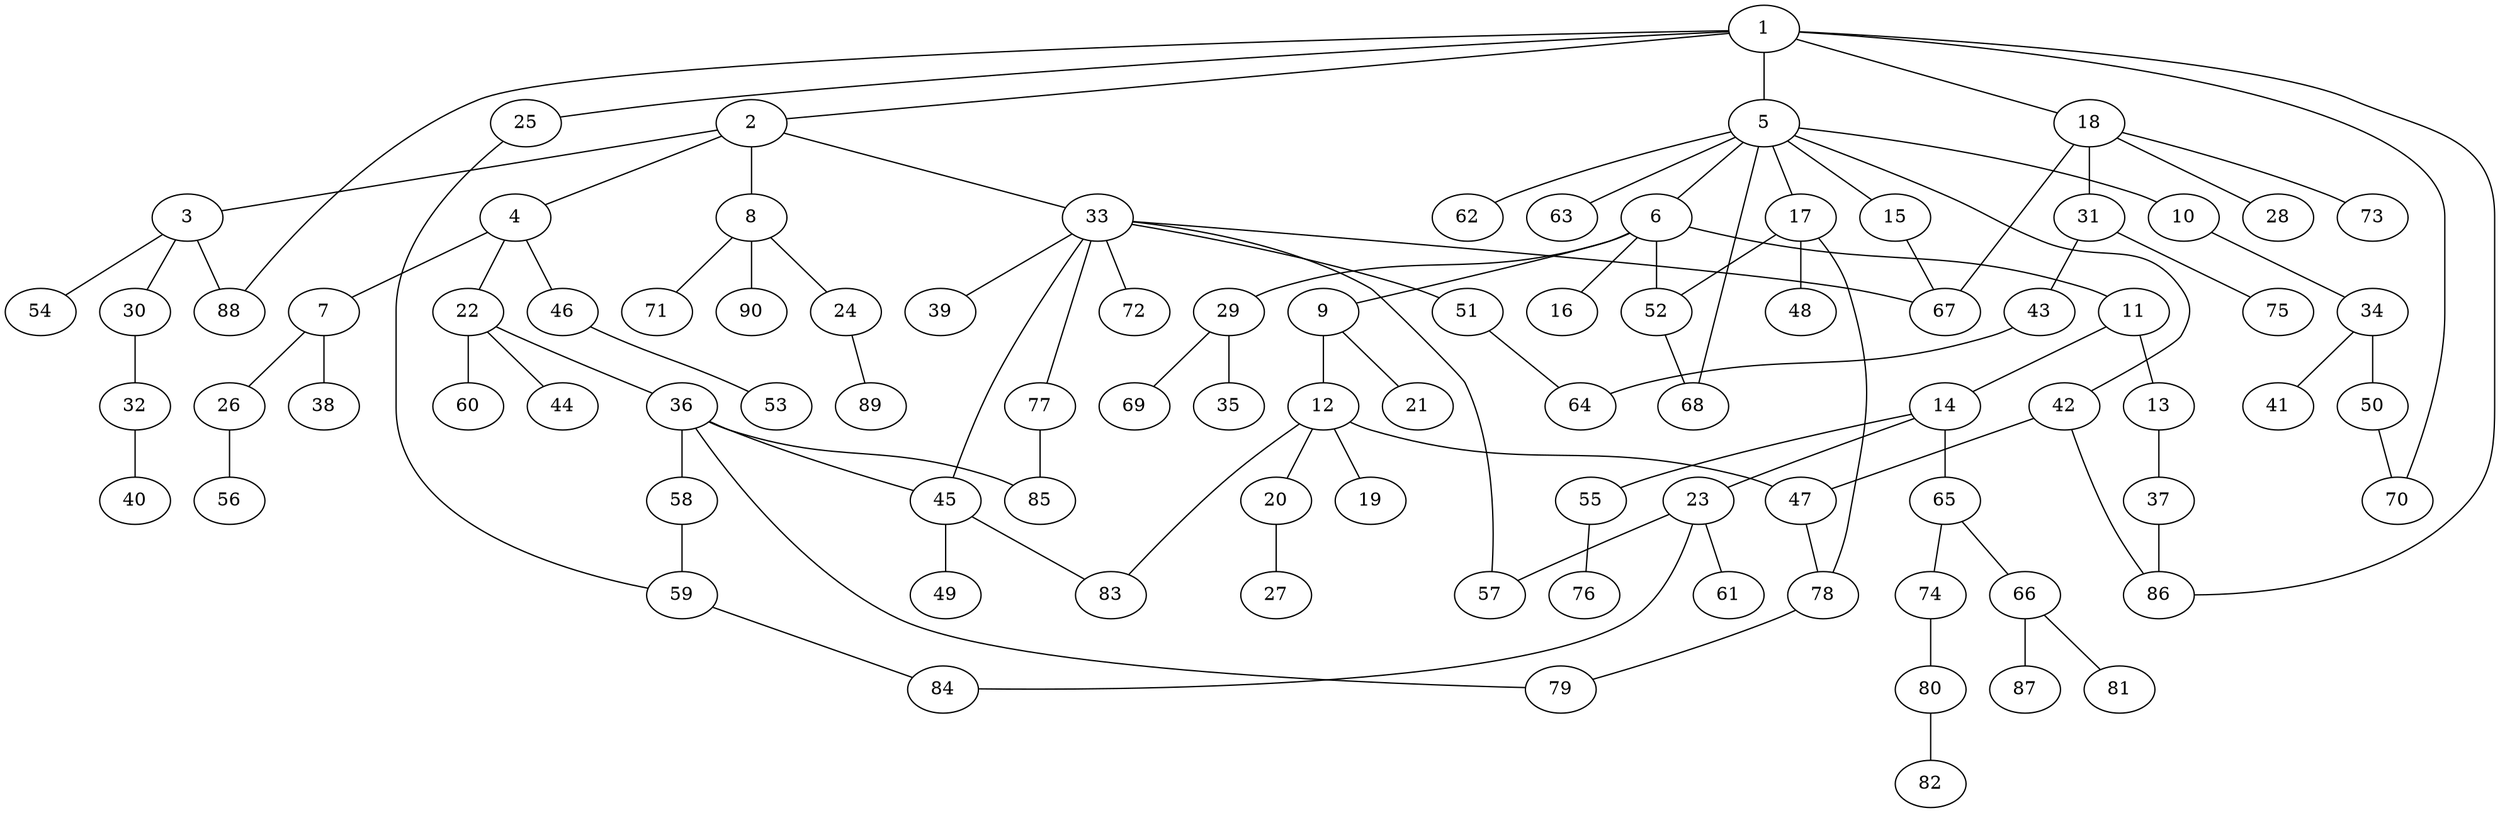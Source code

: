 graph graphname {1--2
1--5
1--18
1--25
1--70
1--86
1--88
2--3
2--4
2--8
2--33
3--30
3--54
3--88
4--7
4--22
4--46
5--6
5--10
5--15
5--17
5--42
5--62
5--63
5--68
6--9
6--11
6--16
6--29
6--52
7--26
7--38
8--24
8--71
8--90
9--12
9--21
10--34
11--13
11--14
12--19
12--20
12--47
12--83
13--37
14--23
14--55
14--65
15--67
17--48
17--52
17--78
18--28
18--31
18--67
18--73
20--27
22--36
22--44
22--60
23--57
23--61
23--84
24--89
25--59
26--56
29--35
29--69
30--32
31--43
31--75
32--40
33--39
33--45
33--51
33--57
33--67
33--72
33--77
34--41
34--50
36--45
36--58
36--79
36--85
37--86
42--47
42--86
43--64
45--49
45--83
46--53
47--78
50--70
51--64
52--68
55--76
58--59
59--84
65--66
65--74
66--81
66--87
74--80
77--85
78--79
80--82
}